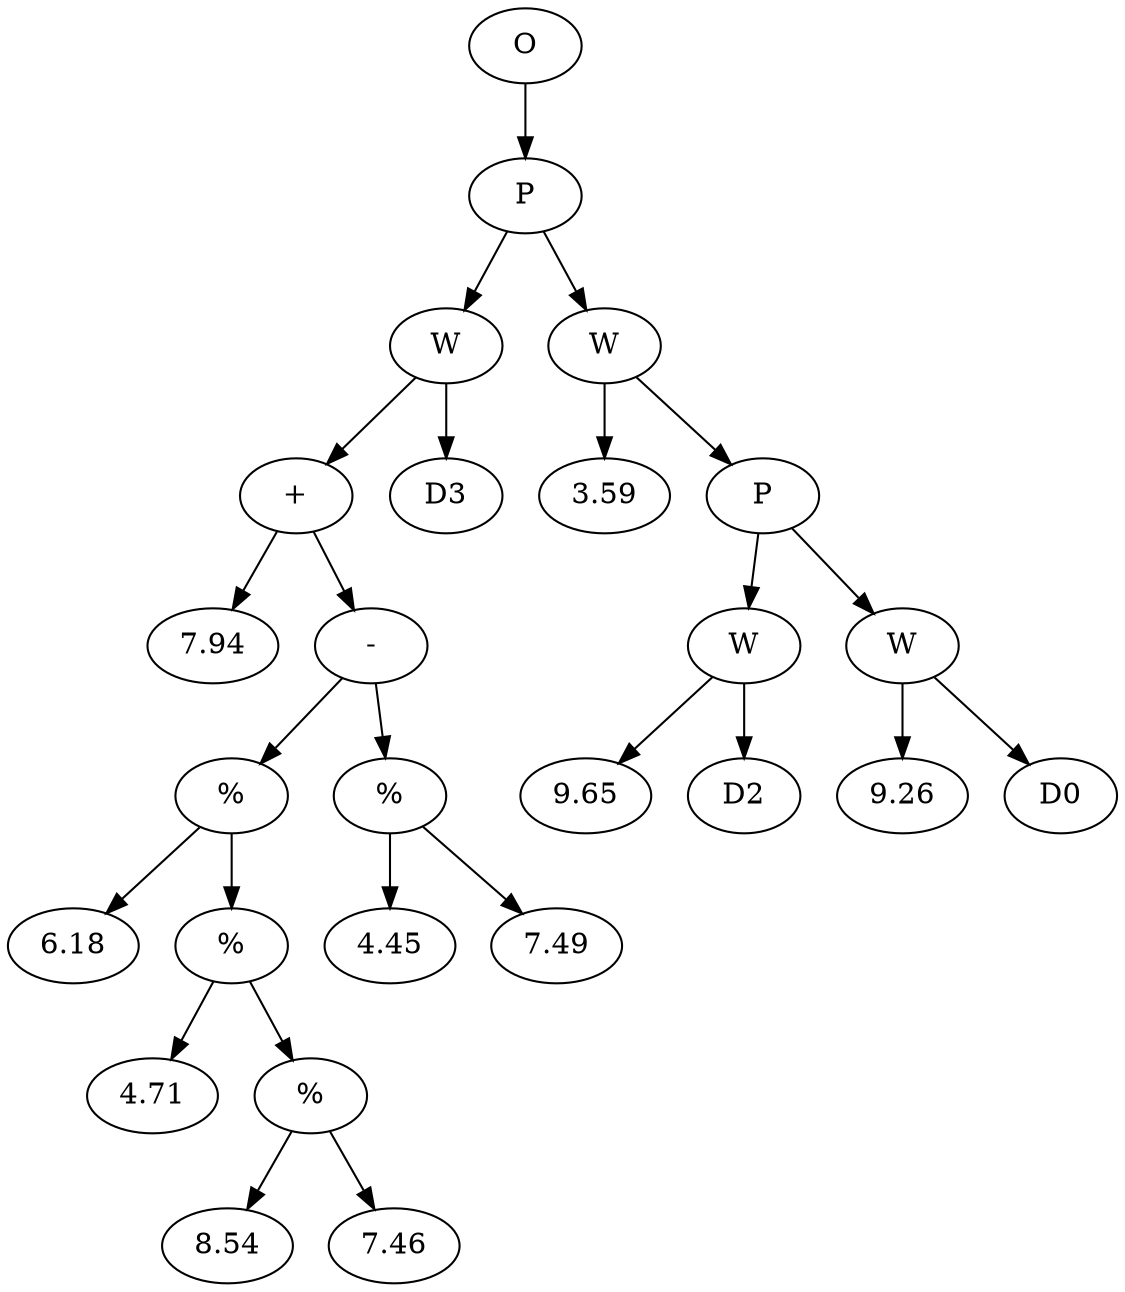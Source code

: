 // Tree
digraph {
	6735433 [label=O]
	6735434 [label=P]
	6735433 -> 6735434
	6735435 [label=W]
	6735434 -> 6735435
	6735436 [label="+"]
	6735435 -> 6735436
	6735437 [label=7.94]
	6735436 -> 6735437
	6735438 [label="-"]
	6735436 -> 6735438
	6735439 [label="%"]
	6735438 -> 6735439
	6735440 [label=6.18]
	6735439 -> 6735440
	6735441 [label="%"]
	6735439 -> 6735441
	6735442 [label=4.71]
	6735441 -> 6735442
	6735443 [label="%"]
	6735441 -> 6735443
	6735444 [label=8.54]
	6735443 -> 6735444
	6735445 [label=7.46]
	6735443 -> 6735445
	6735446 [label="%"]
	6735438 -> 6735446
	6735447 [label=4.45]
	6735446 -> 6735447
	6735448 [label=7.49]
	6735446 -> 6735448
	6735449 [label=D3]
	6735435 -> 6735449
	6735450 [label=W]
	6735434 -> 6735450
	6735451 [label=3.59]
	6735450 -> 6735451
	6735452 [label=P]
	6735450 -> 6735452
	6735453 [label=W]
	6735452 -> 6735453
	6735454 [label=9.65]
	6735453 -> 6735454
	6735455 [label=D2]
	6735453 -> 6735455
	6735456 [label=W]
	6735452 -> 6735456
	6735457 [label=9.26]
	6735456 -> 6735457
	6735458 [label=D0]
	6735456 -> 6735458
}
